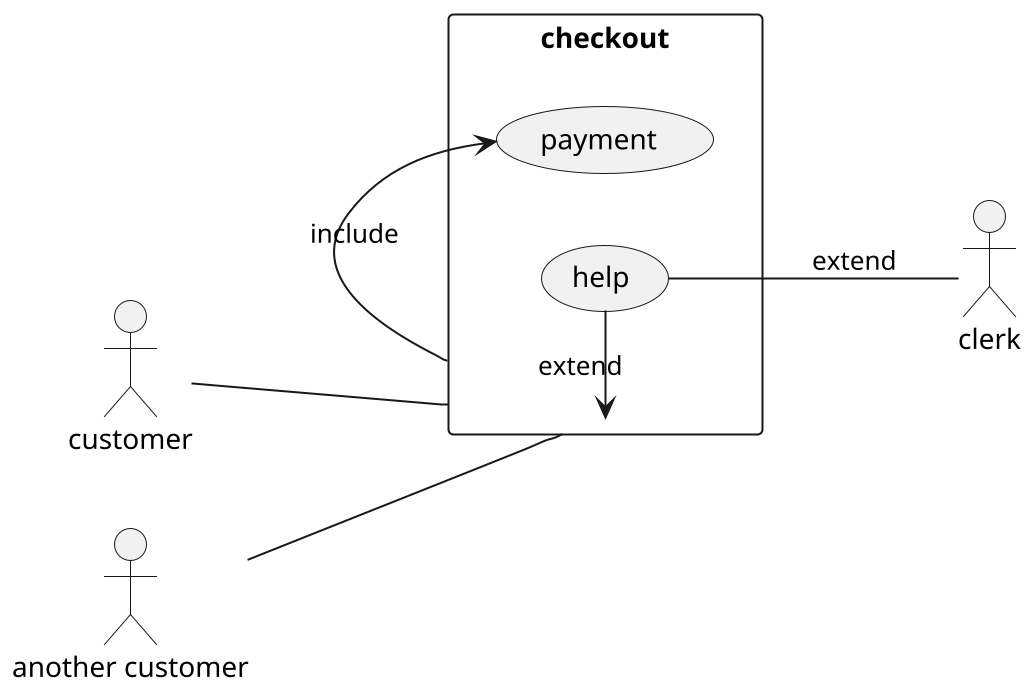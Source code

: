 @startuml user
scale 2
left to right direction
actor customer
skinparam PackageStyle rect
actor "another customer" as au
actor clerk

rectangle checkout{
    customer -- (checkout)
    (au) -- (checkout)
    (checkout) -> (payment): include
    (help) -> (checkout): extend
    (help) -- (clerk): extend
}
@enduml